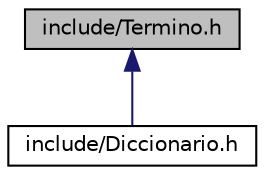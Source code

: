digraph "include/Termino.h"
{
  edge [fontname="Helvetica",fontsize="10",labelfontname="Helvetica",labelfontsize="10"];
  node [fontname="Helvetica",fontsize="10",shape=record];
  Node4 [label="include/Termino.h",height=0.2,width=0.4,color="black", fillcolor="grey75", style="filled", fontcolor="black"];
  Node4 -> Node5 [dir="back",color="midnightblue",fontsize="10",style="solid",fontname="Helvetica"];
  Node5 [label="include/Diccionario.h",height=0.2,width=0.4,color="black", fillcolor="white", style="filled",URL="$Diccionario_8h.html",tooltip="Fichero cabecera del TDA diccionario. "];
}
